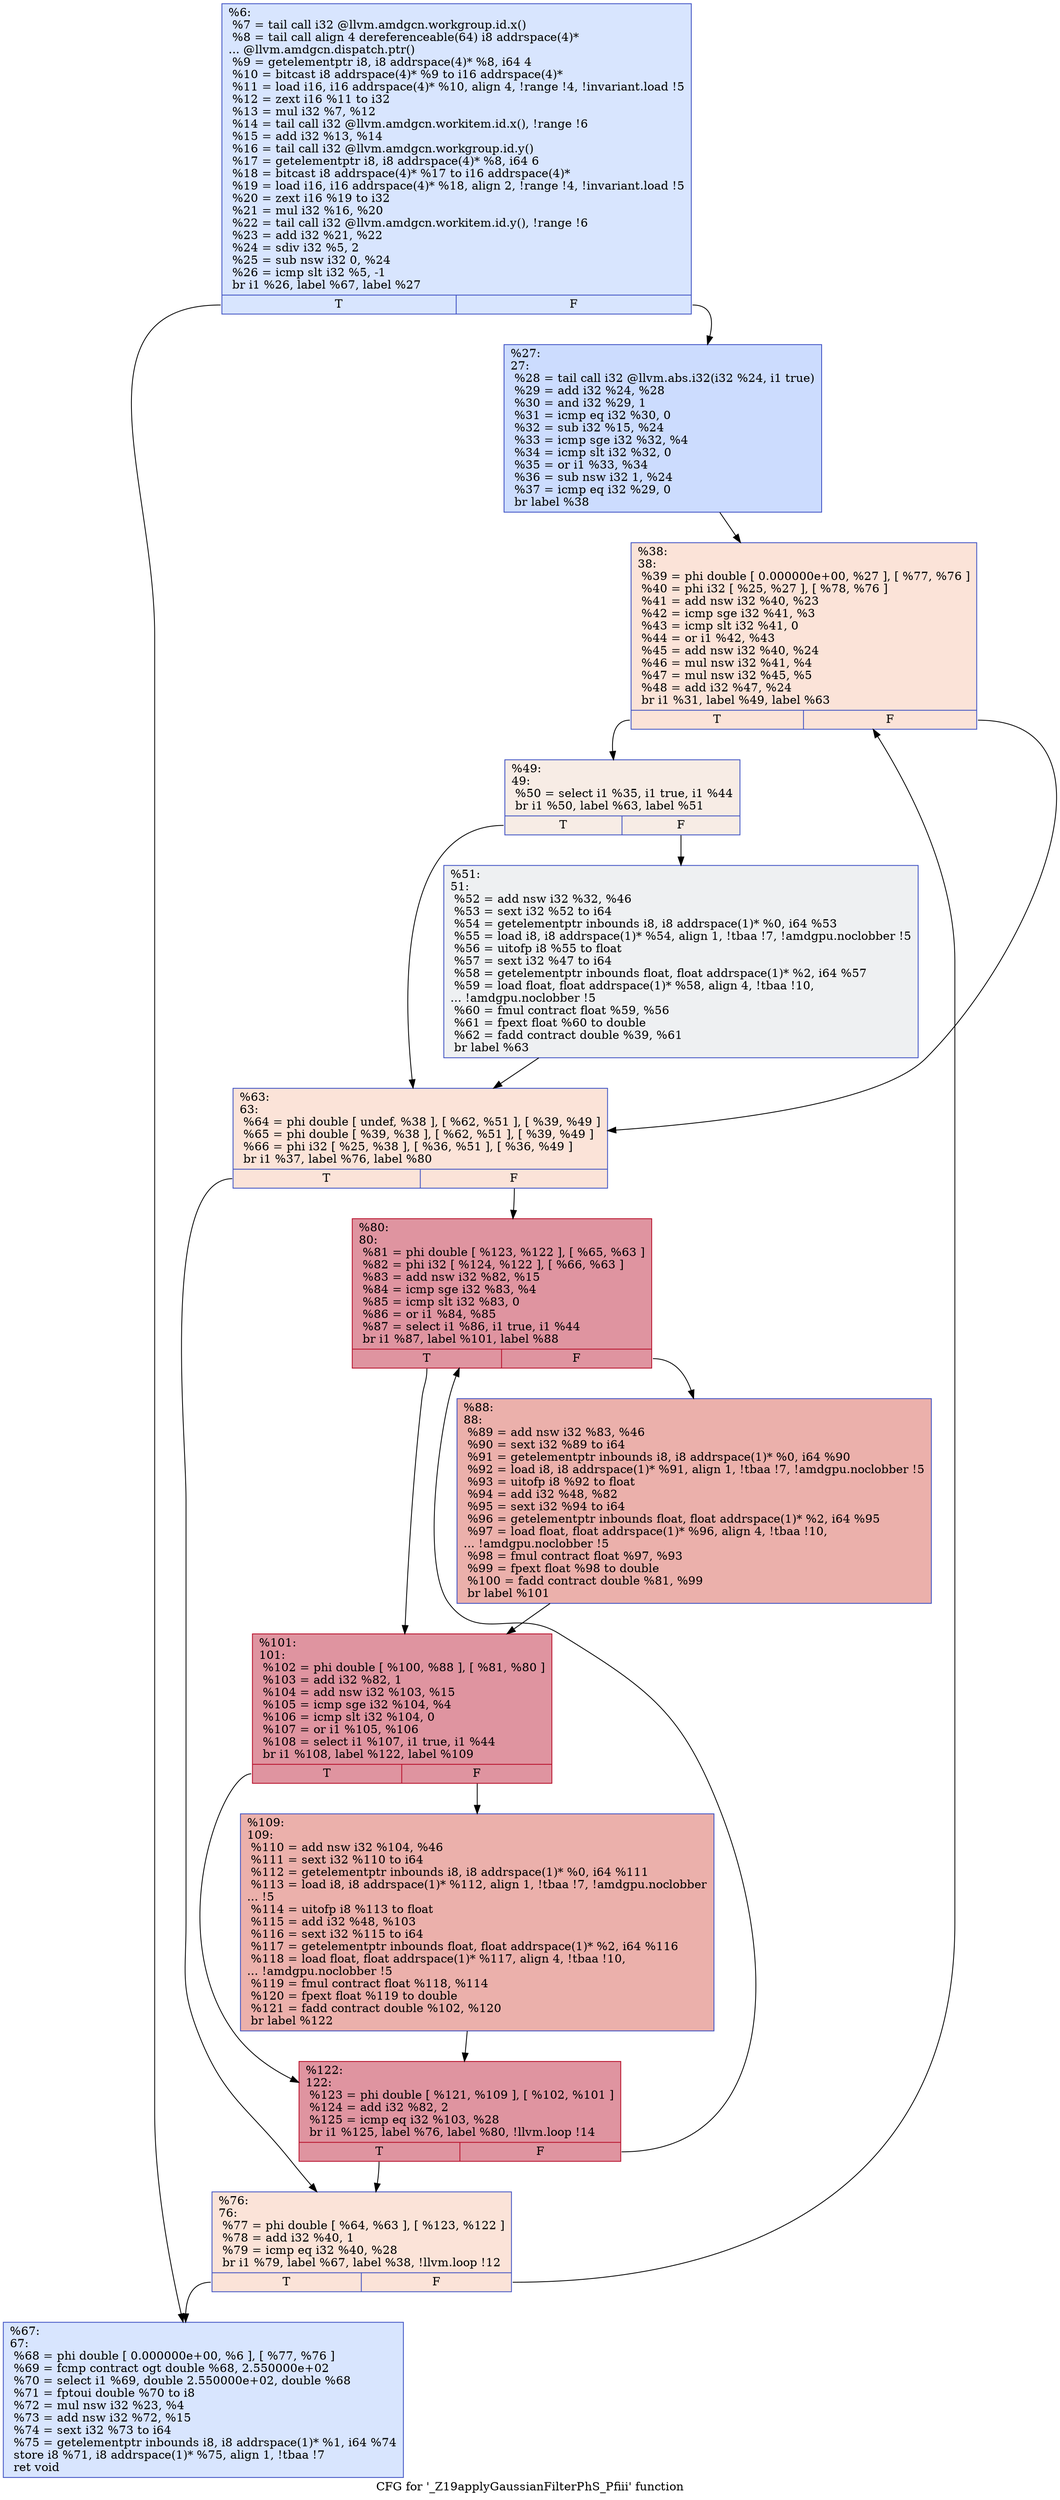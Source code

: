 digraph "CFG for '_Z19applyGaussianFilterPhS_Pfiii' function" {
	label="CFG for '_Z19applyGaussianFilterPhS_Pfiii' function";

	Node0x6378560 [shape=record,color="#3d50c3ff", style=filled, fillcolor="#a7c5fe70",label="{%6:\l  %7 = tail call i32 @llvm.amdgcn.workgroup.id.x()\l  %8 = tail call align 4 dereferenceable(64) i8 addrspace(4)*\l... @llvm.amdgcn.dispatch.ptr()\l  %9 = getelementptr i8, i8 addrspace(4)* %8, i64 4\l  %10 = bitcast i8 addrspace(4)* %9 to i16 addrspace(4)*\l  %11 = load i16, i16 addrspace(4)* %10, align 4, !range !4, !invariant.load !5\l  %12 = zext i16 %11 to i32\l  %13 = mul i32 %7, %12\l  %14 = tail call i32 @llvm.amdgcn.workitem.id.x(), !range !6\l  %15 = add i32 %13, %14\l  %16 = tail call i32 @llvm.amdgcn.workgroup.id.y()\l  %17 = getelementptr i8, i8 addrspace(4)* %8, i64 6\l  %18 = bitcast i8 addrspace(4)* %17 to i16 addrspace(4)*\l  %19 = load i16, i16 addrspace(4)* %18, align 2, !range !4, !invariant.load !5\l  %20 = zext i16 %19 to i32\l  %21 = mul i32 %16, %20\l  %22 = tail call i32 @llvm.amdgcn.workitem.id.y(), !range !6\l  %23 = add i32 %21, %22\l  %24 = sdiv i32 %5, 2\l  %25 = sub nsw i32 0, %24\l  %26 = icmp slt i32 %5, -1\l  br i1 %26, label %67, label %27\l|{<s0>T|<s1>F}}"];
	Node0x6378560:s0 -> Node0x637c060;
	Node0x6378560:s1 -> Node0x637c0f0;
	Node0x637c0f0 [shape=record,color="#3d50c3ff", style=filled, fillcolor="#8caffe70",label="{%27:\l27:                                               \l  %28 = tail call i32 @llvm.abs.i32(i32 %24, i1 true)\l  %29 = add i32 %24, %28\l  %30 = and i32 %29, 1\l  %31 = icmp eq i32 %30, 0\l  %32 = sub i32 %15, %24\l  %33 = icmp sge i32 %32, %4\l  %34 = icmp slt i32 %32, 0\l  %35 = or i1 %33, %34\l  %36 = sub nsw i32 1, %24\l  %37 = icmp eq i32 %29, 0\l  br label %38\l}"];
	Node0x637c0f0 -> Node0x637a650;
	Node0x637a650 [shape=record,color="#3d50c3ff", style=filled, fillcolor="#f6bfa670",label="{%38:\l38:                                               \l  %39 = phi double [ 0.000000e+00, %27 ], [ %77, %76 ]\l  %40 = phi i32 [ %25, %27 ], [ %78, %76 ]\l  %41 = add nsw i32 %40, %23\l  %42 = icmp sge i32 %41, %3\l  %43 = icmp slt i32 %41, 0\l  %44 = or i1 %42, %43\l  %45 = add nsw i32 %40, %24\l  %46 = mul nsw i32 %41, %4\l  %47 = mul nsw i32 %45, %5\l  %48 = add i32 %47, %24\l  br i1 %31, label %49, label %63\l|{<s0>T|<s1>F}}"];
	Node0x637a650:s0 -> Node0x637dcd0;
	Node0x637a650:s1 -> Node0x637dd60;
	Node0x637dcd0 [shape=record,color="#3d50c3ff", style=filled, fillcolor="#ecd3c570",label="{%49:\l49:                                               \l  %50 = select i1 %35, i1 true, i1 %44\l  br i1 %50, label %63, label %51\l|{<s0>T|<s1>F}}"];
	Node0x637dcd0:s0 -> Node0x637dd60;
	Node0x637dcd0:s1 -> Node0x637df50;
	Node0x637df50 [shape=record,color="#3d50c3ff", style=filled, fillcolor="#d9dce170",label="{%51:\l51:                                               \l  %52 = add nsw i32 %32, %46\l  %53 = sext i32 %52 to i64\l  %54 = getelementptr inbounds i8, i8 addrspace(1)* %0, i64 %53\l  %55 = load i8, i8 addrspace(1)* %54, align 1, !tbaa !7, !amdgpu.noclobber !5\l  %56 = uitofp i8 %55 to float\l  %57 = sext i32 %47 to i64\l  %58 = getelementptr inbounds float, float addrspace(1)* %2, i64 %57\l  %59 = load float, float addrspace(1)* %58, align 4, !tbaa !10,\l... !amdgpu.noclobber !5\l  %60 = fmul contract float %59, %56\l  %61 = fpext float %60 to double\l  %62 = fadd contract double %39, %61\l  br label %63\l}"];
	Node0x637df50 -> Node0x637dd60;
	Node0x637dd60 [shape=record,color="#3d50c3ff", style=filled, fillcolor="#f6bfa670",label="{%63:\l63:                                               \l  %64 = phi double [ undef, %38 ], [ %62, %51 ], [ %39, %49 ]\l  %65 = phi double [ %39, %38 ], [ %62, %51 ], [ %39, %49 ]\l  %66 = phi i32 [ %25, %38 ], [ %36, %51 ], [ %36, %49 ]\l  br i1 %37, label %76, label %80\l|{<s0>T|<s1>F}}"];
	Node0x637dd60:s0 -> Node0x637d5f0;
	Node0x637dd60:s1 -> Node0x637c840;
	Node0x637c060 [shape=record,color="#3d50c3ff", style=filled, fillcolor="#a7c5fe70",label="{%67:\l67:                                               \l  %68 = phi double [ 0.000000e+00, %6 ], [ %77, %76 ]\l  %69 = fcmp contract ogt double %68, 2.550000e+02\l  %70 = select i1 %69, double 2.550000e+02, double %68\l  %71 = fptoui double %70 to i8\l  %72 = mul nsw i32 %23, %4\l  %73 = add nsw i32 %72, %15\l  %74 = sext i32 %73 to i64\l  %75 = getelementptr inbounds i8, i8 addrspace(1)* %1, i64 %74\l  store i8 %71, i8 addrspace(1)* %75, align 1, !tbaa !7\l  ret void\l}"];
	Node0x637d5f0 [shape=record,color="#3d50c3ff", style=filled, fillcolor="#f6bfa670",label="{%76:\l76:                                               \l  %77 = phi double [ %64, %63 ], [ %123, %122 ]\l  %78 = add i32 %40, 1\l  %79 = icmp eq i32 %40, %28\l  br i1 %79, label %67, label %38, !llvm.loop !12\l|{<s0>T|<s1>F}}"];
	Node0x637d5f0:s0 -> Node0x637c060;
	Node0x637d5f0:s1 -> Node0x637a650;
	Node0x637c840 [shape=record,color="#b70d28ff", style=filled, fillcolor="#b70d2870",label="{%80:\l80:                                               \l  %81 = phi double [ %123, %122 ], [ %65, %63 ]\l  %82 = phi i32 [ %124, %122 ], [ %66, %63 ]\l  %83 = add nsw i32 %82, %15\l  %84 = icmp sge i32 %83, %4\l  %85 = icmp slt i32 %83, 0\l  %86 = or i1 %84, %85\l  %87 = select i1 %86, i1 true, i1 %44\l  br i1 %87, label %101, label %88\l|{<s0>T|<s1>F}}"];
	Node0x637c840:s0 -> Node0x63806f0;
	Node0x637c840:s1 -> Node0x6380780;
	Node0x6380780 [shape=record,color="#3d50c3ff", style=filled, fillcolor="#d24b4070",label="{%88:\l88:                                               \l  %89 = add nsw i32 %83, %46\l  %90 = sext i32 %89 to i64\l  %91 = getelementptr inbounds i8, i8 addrspace(1)* %0, i64 %90\l  %92 = load i8, i8 addrspace(1)* %91, align 1, !tbaa !7, !amdgpu.noclobber !5\l  %93 = uitofp i8 %92 to float\l  %94 = add i32 %48, %82\l  %95 = sext i32 %94 to i64\l  %96 = getelementptr inbounds float, float addrspace(1)* %2, i64 %95\l  %97 = load float, float addrspace(1)* %96, align 4, !tbaa !10,\l... !amdgpu.noclobber !5\l  %98 = fmul contract float %97, %93\l  %99 = fpext float %98 to double\l  %100 = fadd contract double %81, %99\l  br label %101\l}"];
	Node0x6380780 -> Node0x63806f0;
	Node0x63806f0 [shape=record,color="#b70d28ff", style=filled, fillcolor="#b70d2870",label="{%101:\l101:                                              \l  %102 = phi double [ %100, %88 ], [ %81, %80 ]\l  %103 = add i32 %82, 1\l  %104 = add nsw i32 %103, %15\l  %105 = icmp sge i32 %104, %4\l  %106 = icmp slt i32 %104, 0\l  %107 = or i1 %105, %106\l  %108 = select i1 %107, i1 true, i1 %44\l  br i1 %108, label %122, label %109\l|{<s0>T|<s1>F}}"];
	Node0x63806f0:s0 -> Node0x637fed0;
	Node0x63806f0:s1 -> Node0x63819d0;
	Node0x63819d0 [shape=record,color="#3d50c3ff", style=filled, fillcolor="#d24b4070",label="{%109:\l109:                                              \l  %110 = add nsw i32 %104, %46\l  %111 = sext i32 %110 to i64\l  %112 = getelementptr inbounds i8, i8 addrspace(1)* %0, i64 %111\l  %113 = load i8, i8 addrspace(1)* %112, align 1, !tbaa !7, !amdgpu.noclobber\l... !5\l  %114 = uitofp i8 %113 to float\l  %115 = add i32 %48, %103\l  %116 = sext i32 %115 to i64\l  %117 = getelementptr inbounds float, float addrspace(1)* %2, i64 %116\l  %118 = load float, float addrspace(1)* %117, align 4, !tbaa !10,\l... !amdgpu.noclobber !5\l  %119 = fmul contract float %118, %114\l  %120 = fpext float %119 to double\l  %121 = fadd contract double %102, %120\l  br label %122\l}"];
	Node0x63819d0 -> Node0x637fed0;
	Node0x637fed0 [shape=record,color="#b70d28ff", style=filled, fillcolor="#b70d2870",label="{%122:\l122:                                              \l  %123 = phi double [ %121, %109 ], [ %102, %101 ]\l  %124 = add i32 %82, 2\l  %125 = icmp eq i32 %103, %28\l  br i1 %125, label %76, label %80, !llvm.loop !14\l|{<s0>T|<s1>F}}"];
	Node0x637fed0:s0 -> Node0x637d5f0;
	Node0x637fed0:s1 -> Node0x637c840;
}
